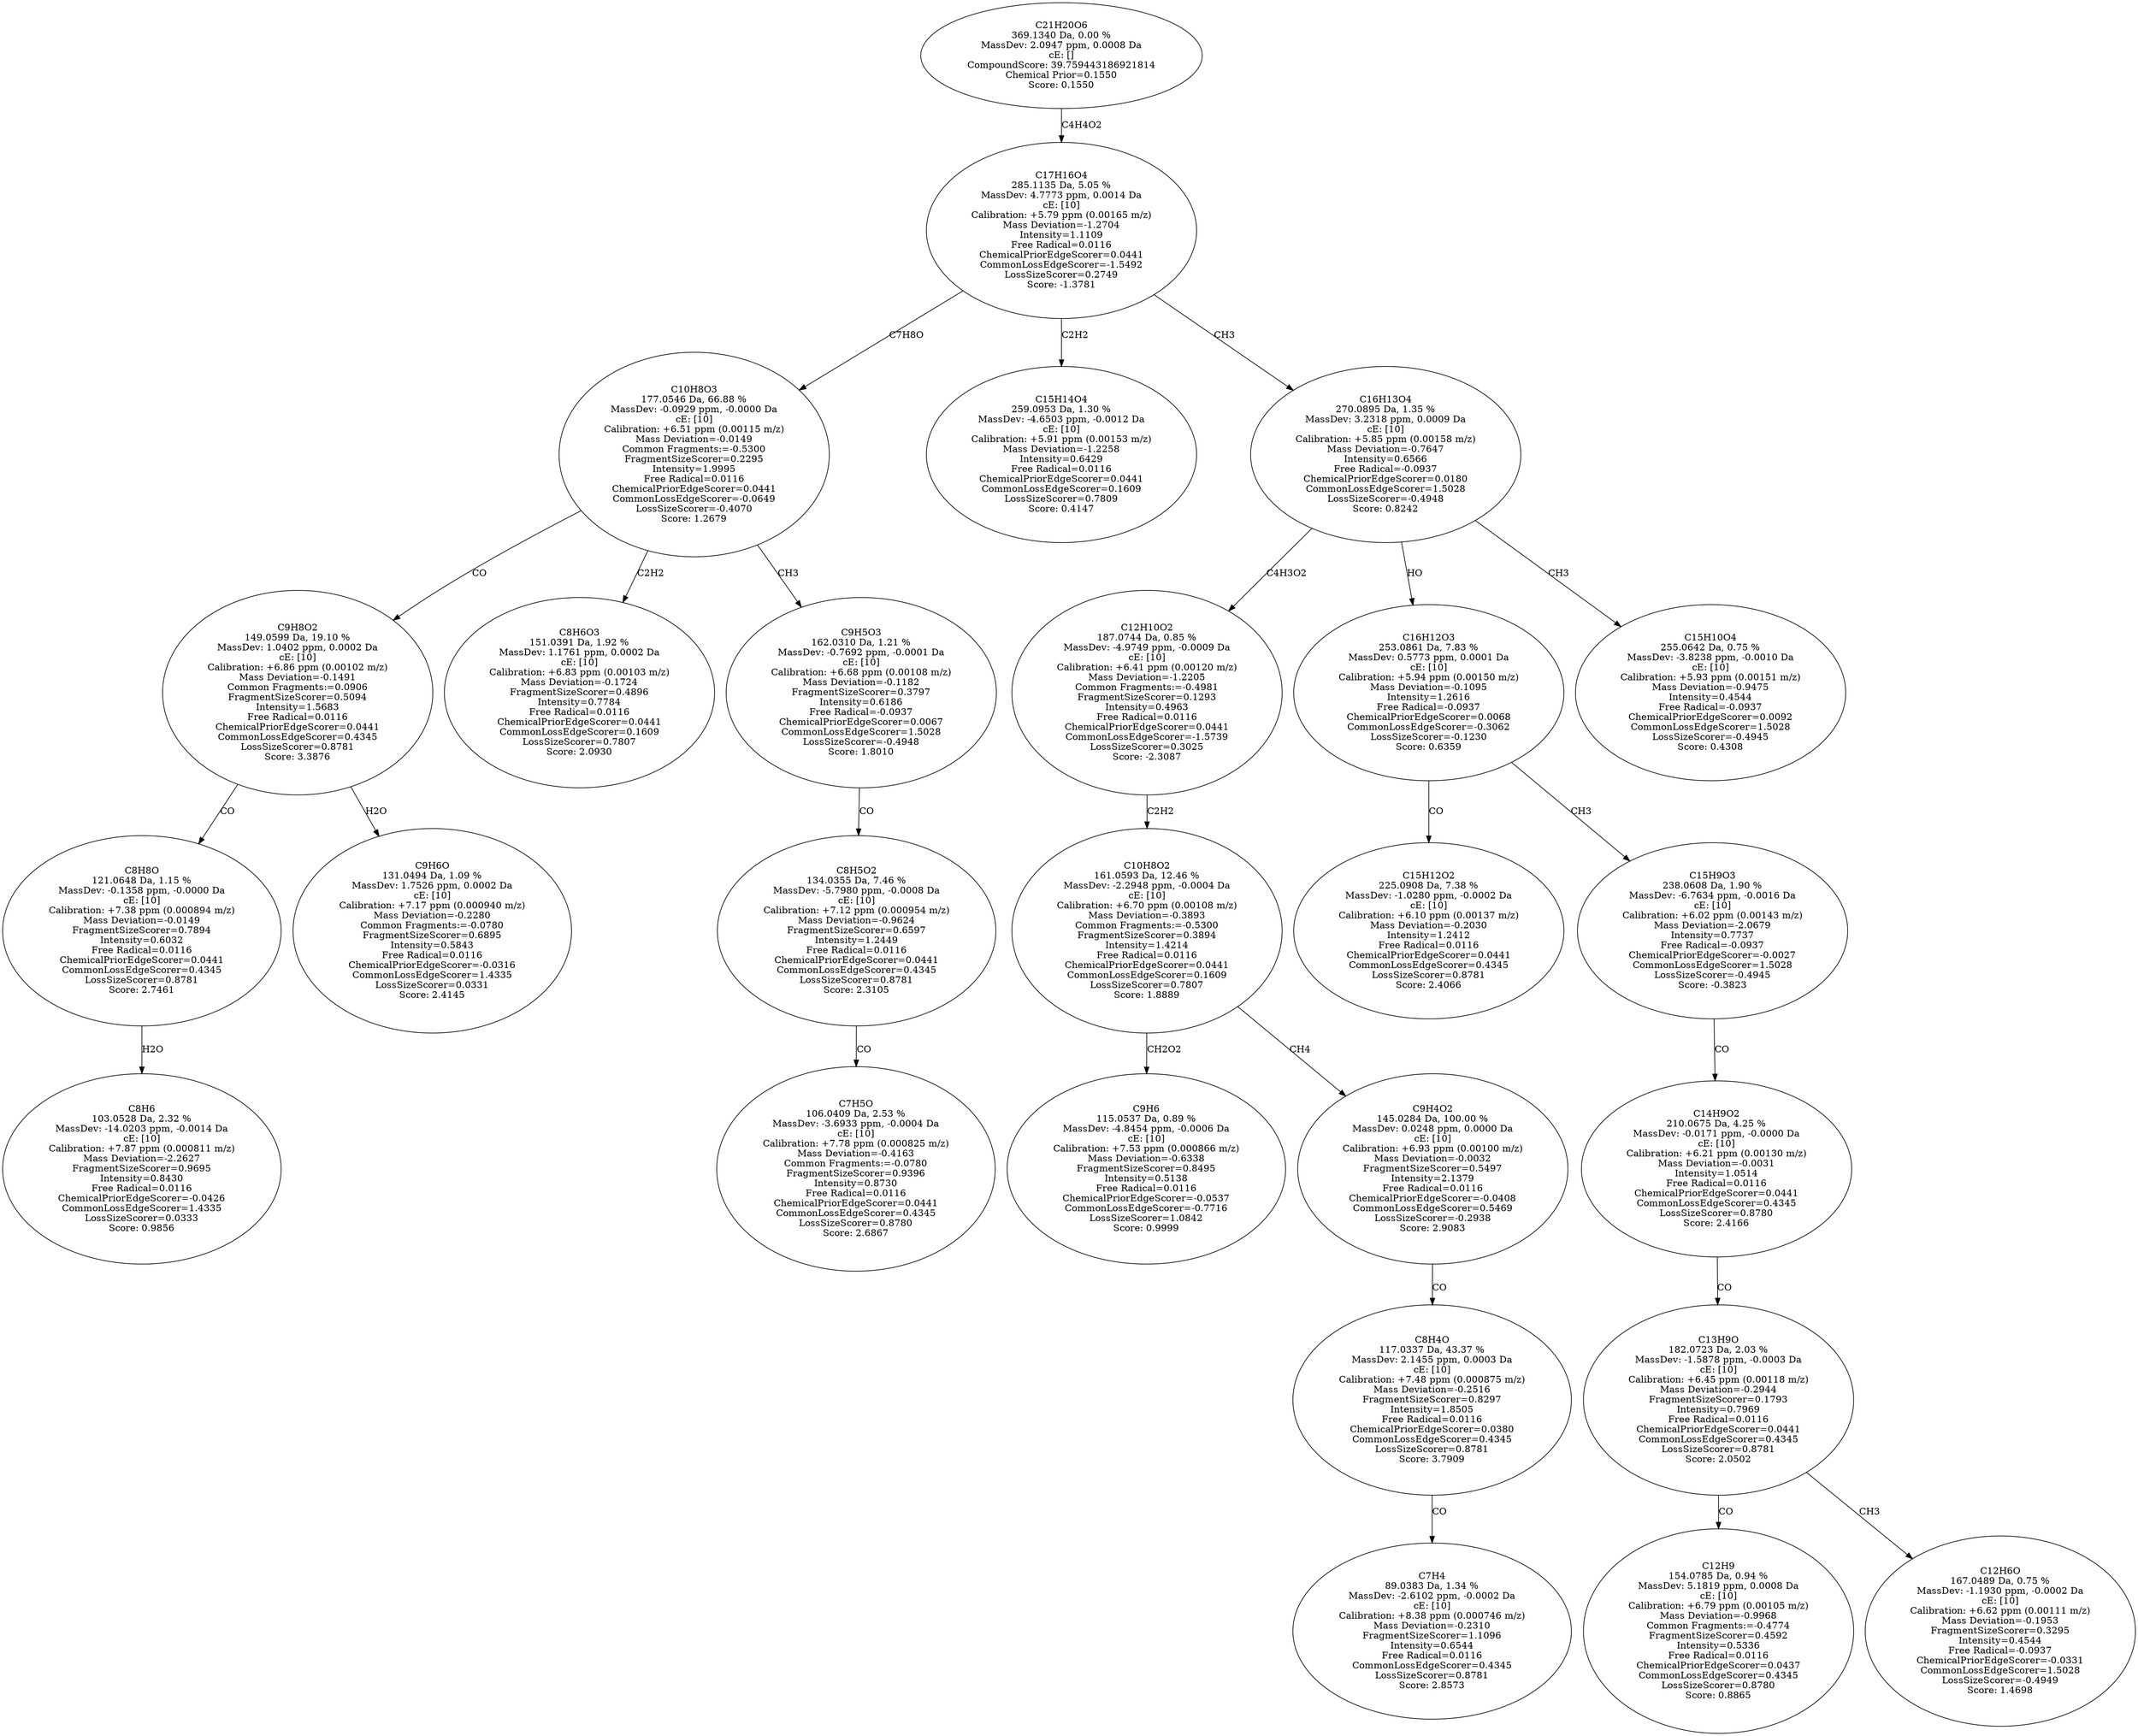 strict digraph {
v1 [label="C8H6\n103.0528 Da, 2.32 %\nMassDev: -14.0203 ppm, -0.0014 Da\ncE: [10]\nCalibration: +7.87 ppm (0.000811 m/z)\nMass Deviation=-2.2627\nFragmentSizeScorer=0.9695\nIntensity=0.8430\nFree Radical=0.0116\nChemicalPriorEdgeScorer=-0.0426\nCommonLossEdgeScorer=1.4335\nLossSizeScorer=0.0333\nScore: 0.9856"];
v2 [label="C8H8O\n121.0648 Da, 1.15 %\nMassDev: -0.1358 ppm, -0.0000 Da\ncE: [10]\nCalibration: +7.38 ppm (0.000894 m/z)\nMass Deviation=-0.0149\nFragmentSizeScorer=0.7894\nIntensity=0.6032\nFree Radical=0.0116\nChemicalPriorEdgeScorer=0.0441\nCommonLossEdgeScorer=0.4345\nLossSizeScorer=0.8781\nScore: 2.7461"];
v3 [label="C9H6O\n131.0494 Da, 1.09 %\nMassDev: 1.7526 ppm, 0.0002 Da\ncE: [10]\nCalibration: +7.17 ppm (0.000940 m/z)\nMass Deviation=-0.2280\nCommon Fragments:=-0.0780\nFragmentSizeScorer=0.6895\nIntensity=0.5843\nFree Radical=0.0116\nChemicalPriorEdgeScorer=-0.0316\nCommonLossEdgeScorer=1.4335\nLossSizeScorer=0.0331\nScore: 2.4145"];
v4 [label="C9H8O2\n149.0599 Da, 19.10 %\nMassDev: 1.0402 ppm, 0.0002 Da\ncE: [10]\nCalibration: +6.86 ppm (0.00102 m/z)\nMass Deviation=-0.1491\nCommon Fragments:=0.0906\nFragmentSizeScorer=0.5094\nIntensity=1.5683\nFree Radical=0.0116\nChemicalPriorEdgeScorer=0.0441\nCommonLossEdgeScorer=0.4345\nLossSizeScorer=0.8781\nScore: 3.3876"];
v5 [label="C8H6O3\n151.0391 Da, 1.92 %\nMassDev: 1.1761 ppm, 0.0002 Da\ncE: [10]\nCalibration: +6.83 ppm (0.00103 m/z)\nMass Deviation=-0.1724\nFragmentSizeScorer=0.4896\nIntensity=0.7784\nFree Radical=0.0116\nChemicalPriorEdgeScorer=0.0441\nCommonLossEdgeScorer=0.1609\nLossSizeScorer=0.7807\nScore: 2.0930"];
v6 [label="C7H5O\n106.0409 Da, 2.53 %\nMassDev: -3.6933 ppm, -0.0004 Da\ncE: [10]\nCalibration: +7.78 ppm (0.000825 m/z)\nMass Deviation=-0.4163\nCommon Fragments:=-0.0780\nFragmentSizeScorer=0.9396\nIntensity=0.8730\nFree Radical=0.0116\nChemicalPriorEdgeScorer=0.0441\nCommonLossEdgeScorer=0.4345\nLossSizeScorer=0.8780\nScore: 2.6867"];
v7 [label="C8H5O2\n134.0355 Da, 7.46 %\nMassDev: -5.7980 ppm, -0.0008 Da\ncE: [10]\nCalibration: +7.12 ppm (0.000954 m/z)\nMass Deviation=-0.9624\nFragmentSizeScorer=0.6597\nIntensity=1.2449\nFree Radical=0.0116\nChemicalPriorEdgeScorer=0.0441\nCommonLossEdgeScorer=0.4345\nLossSizeScorer=0.8781\nScore: 2.3105"];
v8 [label="C9H5O3\n162.0310 Da, 1.21 %\nMassDev: -0.7692 ppm, -0.0001 Da\ncE: [10]\nCalibration: +6.68 ppm (0.00108 m/z)\nMass Deviation=-0.1182\nFragmentSizeScorer=0.3797\nIntensity=0.6186\nFree Radical=-0.0937\nChemicalPriorEdgeScorer=0.0067\nCommonLossEdgeScorer=1.5028\nLossSizeScorer=-0.4948\nScore: 1.8010"];
v9 [label="C10H8O3\n177.0546 Da, 66.88 %\nMassDev: -0.0929 ppm, -0.0000 Da\ncE: [10]\nCalibration: +6.51 ppm (0.00115 m/z)\nMass Deviation=-0.0149\nCommon Fragments:=-0.5300\nFragmentSizeScorer=0.2295\nIntensity=1.9995\nFree Radical=0.0116\nChemicalPriorEdgeScorer=0.0441\nCommonLossEdgeScorer=-0.0649\nLossSizeScorer=-0.4070\nScore: 1.2679"];
v10 [label="C15H14O4\n259.0953 Da, 1.30 %\nMassDev: -4.6503 ppm, -0.0012 Da\ncE: [10]\nCalibration: +5.91 ppm (0.00153 m/z)\nMass Deviation=-1.2258\nIntensity=0.6429\nFree Radical=0.0116\nChemicalPriorEdgeScorer=0.0441\nCommonLossEdgeScorer=0.1609\nLossSizeScorer=0.7809\nScore: 0.4147"];
v11 [label="C9H6\n115.0537 Da, 0.89 %\nMassDev: -4.8454 ppm, -0.0006 Da\ncE: [10]\nCalibration: +7.53 ppm (0.000866 m/z)\nMass Deviation=-0.6338\nFragmentSizeScorer=0.8495\nIntensity=0.5138\nFree Radical=0.0116\nChemicalPriorEdgeScorer=-0.0537\nCommonLossEdgeScorer=-0.7716\nLossSizeScorer=1.0842\nScore: 0.9999"];
v12 [label="C7H4\n89.0383 Da, 1.34 %\nMassDev: -2.6102 ppm, -0.0002 Da\ncE: [10]\nCalibration: +8.38 ppm (0.000746 m/z)\nMass Deviation=-0.2310\nFragmentSizeScorer=1.1096\nIntensity=0.6544\nFree Radical=0.0116\nCommonLossEdgeScorer=0.4345\nLossSizeScorer=0.8781\nScore: 2.8573"];
v13 [label="C8H4O\n117.0337 Da, 43.37 %\nMassDev: 2.1455 ppm, 0.0003 Da\ncE: [10]\nCalibration: +7.48 ppm (0.000875 m/z)\nMass Deviation=-0.2516\nFragmentSizeScorer=0.8297\nIntensity=1.8505\nFree Radical=0.0116\nChemicalPriorEdgeScorer=0.0380\nCommonLossEdgeScorer=0.4345\nLossSizeScorer=0.8781\nScore: 3.7909"];
v14 [label="C9H4O2\n145.0284 Da, 100.00 %\nMassDev: 0.0248 ppm, 0.0000 Da\ncE: [10]\nCalibration: +6.93 ppm (0.00100 m/z)\nMass Deviation=-0.0032\nFragmentSizeScorer=0.5497\nIntensity=2.1379\nFree Radical=0.0116\nChemicalPriorEdgeScorer=-0.0408\nCommonLossEdgeScorer=0.5469\nLossSizeScorer=-0.2938\nScore: 2.9083"];
v15 [label="C10H8O2\n161.0593 Da, 12.46 %\nMassDev: -2.2948 ppm, -0.0004 Da\ncE: [10]\nCalibration: +6.70 ppm (0.00108 m/z)\nMass Deviation=-0.3893\nCommon Fragments:=-0.5300\nFragmentSizeScorer=0.3894\nIntensity=1.4214\nFree Radical=0.0116\nChemicalPriorEdgeScorer=0.0441\nCommonLossEdgeScorer=0.1609\nLossSizeScorer=0.7807\nScore: 1.8889"];
v16 [label="C12H10O2\n187.0744 Da, 0.85 %\nMassDev: -4.9749 ppm, -0.0009 Da\ncE: [10]\nCalibration: +6.41 ppm (0.00120 m/z)\nMass Deviation=-1.2205\nCommon Fragments:=-0.4981\nFragmentSizeScorer=0.1293\nIntensity=0.4963\nFree Radical=0.0116\nChemicalPriorEdgeScorer=0.0441\nCommonLossEdgeScorer=-1.5739\nLossSizeScorer=0.3025\nScore: -2.3087"];
v17 [label="C15H12O2\n225.0908 Da, 7.38 %\nMassDev: -1.0280 ppm, -0.0002 Da\ncE: [10]\nCalibration: +6.10 ppm (0.00137 m/z)\nMass Deviation=-0.2030\nIntensity=1.2412\nFree Radical=0.0116\nChemicalPriorEdgeScorer=0.0441\nCommonLossEdgeScorer=0.4345\nLossSizeScorer=0.8781\nScore: 2.4066"];
v18 [label="C12H9\n154.0785 Da, 0.94 %\nMassDev: 5.1819 ppm, 0.0008 Da\ncE: [10]\nCalibration: +6.79 ppm (0.00105 m/z)\nMass Deviation=-0.9968\nCommon Fragments:=-0.4774\nFragmentSizeScorer=0.4592\nIntensity=0.5336\nFree Radical=0.0116\nChemicalPriorEdgeScorer=0.0437\nCommonLossEdgeScorer=0.4345\nLossSizeScorer=0.8780\nScore: 0.8865"];
v19 [label="C12H6O\n167.0489 Da, 0.75 %\nMassDev: -1.1930 ppm, -0.0002 Da\ncE: [10]\nCalibration: +6.62 ppm (0.00111 m/z)\nMass Deviation=-0.1953\nFragmentSizeScorer=0.3295\nIntensity=0.4544\nFree Radical=-0.0937\nChemicalPriorEdgeScorer=-0.0331\nCommonLossEdgeScorer=1.5028\nLossSizeScorer=-0.4949\nScore: 1.4698"];
v20 [label="C13H9O\n182.0723 Da, 2.03 %\nMassDev: -1.5878 ppm, -0.0003 Da\ncE: [10]\nCalibration: +6.45 ppm (0.00118 m/z)\nMass Deviation=-0.2944\nFragmentSizeScorer=0.1793\nIntensity=0.7969\nFree Radical=0.0116\nChemicalPriorEdgeScorer=0.0441\nCommonLossEdgeScorer=0.4345\nLossSizeScorer=0.8781\nScore: 2.0502"];
v21 [label="C14H9O2\n210.0675 Da, 4.25 %\nMassDev: -0.0171 ppm, -0.0000 Da\ncE: [10]\nCalibration: +6.21 ppm (0.00130 m/z)\nMass Deviation=-0.0031\nIntensity=1.0514\nFree Radical=0.0116\nChemicalPriorEdgeScorer=0.0441\nCommonLossEdgeScorer=0.4345\nLossSizeScorer=0.8780\nScore: 2.4166"];
v22 [label="C15H9O3\n238.0608 Da, 1.90 %\nMassDev: -6.7634 ppm, -0.0016 Da\ncE: [10]\nCalibration: +6.02 ppm (0.00143 m/z)\nMass Deviation=-2.0679\nIntensity=0.7737\nFree Radical=-0.0937\nChemicalPriorEdgeScorer=-0.0027\nCommonLossEdgeScorer=1.5028\nLossSizeScorer=-0.4945\nScore: -0.3823"];
v23 [label="C16H12O3\n253.0861 Da, 7.83 %\nMassDev: 0.5773 ppm, 0.0001 Da\ncE: [10]\nCalibration: +5.94 ppm (0.00150 m/z)\nMass Deviation=-0.1095\nIntensity=1.2616\nFree Radical=-0.0937\nChemicalPriorEdgeScorer=0.0068\nCommonLossEdgeScorer=-0.3062\nLossSizeScorer=-0.1230\nScore: 0.6359"];
v24 [label="C15H10O4\n255.0642 Da, 0.75 %\nMassDev: -3.8238 ppm, -0.0010 Da\ncE: [10]\nCalibration: +5.93 ppm (0.00151 m/z)\nMass Deviation=-0.9475\nIntensity=0.4544\nFree Radical=-0.0937\nChemicalPriorEdgeScorer=0.0092\nCommonLossEdgeScorer=1.5028\nLossSizeScorer=-0.4945\nScore: 0.4308"];
v25 [label="C16H13O4\n270.0895 Da, 1.35 %\nMassDev: 3.2318 ppm, 0.0009 Da\ncE: [10]\nCalibration: +5.85 ppm (0.00158 m/z)\nMass Deviation=-0.7647\nIntensity=0.6566\nFree Radical=-0.0937\nChemicalPriorEdgeScorer=0.0180\nCommonLossEdgeScorer=1.5028\nLossSizeScorer=-0.4948\nScore: 0.8242"];
v26 [label="C17H16O4\n285.1135 Da, 5.05 %\nMassDev: 4.7773 ppm, 0.0014 Da\ncE: [10]\nCalibration: +5.79 ppm (0.00165 m/z)\nMass Deviation=-1.2704\nIntensity=1.1109\nFree Radical=0.0116\nChemicalPriorEdgeScorer=0.0441\nCommonLossEdgeScorer=-1.5492\nLossSizeScorer=0.2749\nScore: -1.3781"];
v27 [label="C21H20O6\n369.1340 Da, 0.00 %\nMassDev: 2.0947 ppm, 0.0008 Da\ncE: []\nCompoundScore: 39.759443186921814\nChemical Prior=0.1550\nScore: 0.1550"];
v2 -> v1 [label="H2O"];
v4 -> v2 [label="CO"];
v4 -> v3 [label="H2O"];
v9 -> v4 [label="CO"];
v9 -> v5 [label="C2H2"];
v7 -> v6 [label="CO"];
v8 -> v7 [label="CO"];
v9 -> v8 [label="CH3"];
v26 -> v9 [label="C7H8O"];
v26 -> v10 [label="C2H2"];
v15 -> v11 [label="CH2O2"];
v13 -> v12 [label="CO"];
v14 -> v13 [label="CO"];
v15 -> v14 [label="CH4"];
v16 -> v15 [label="C2H2"];
v25 -> v16 [label="C4H3O2"];
v23 -> v17 [label="CO"];
v20 -> v18 [label="CO"];
v20 -> v19 [label="CH3"];
v21 -> v20 [label="CO"];
v22 -> v21 [label="CO"];
v23 -> v22 [label="CH3"];
v25 -> v23 [label="HO"];
v25 -> v24 [label="CH3"];
v26 -> v25 [label="CH3"];
v27 -> v26 [label="C4H4O2"];
}
